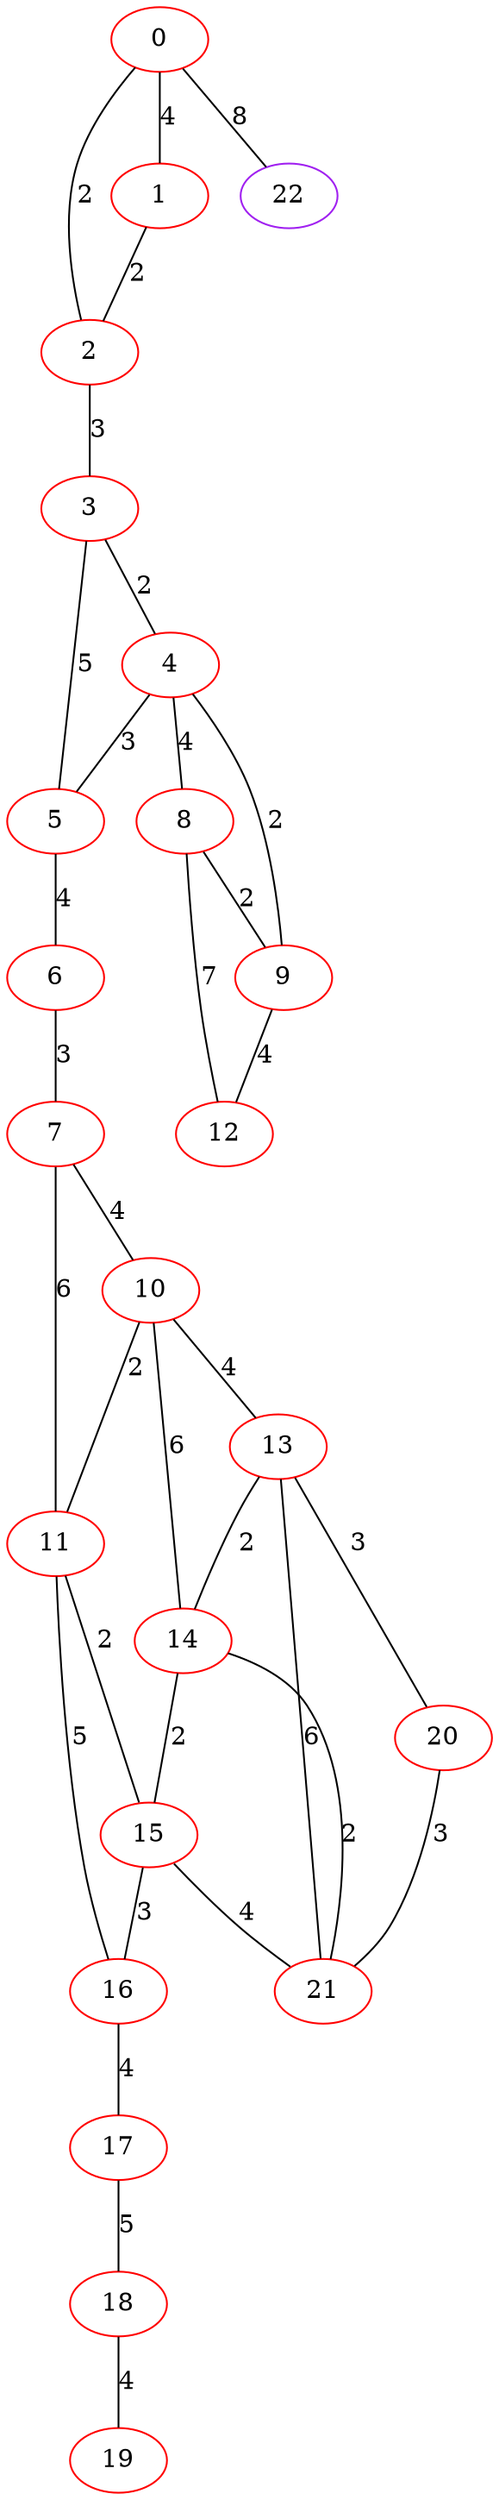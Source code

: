 graph "" {
0 [color=red, weight=1];
1 [color=red, weight=1];
2 [color=red, weight=1];
3 [color=red, weight=1];
4 [color=red, weight=1];
5 [color=red, weight=1];
6 [color=red, weight=1];
7 [color=red, weight=1];
8 [color=red, weight=1];
9 [color=red, weight=1];
10 [color=red, weight=1];
11 [color=red, weight=1];
12 [color=red, weight=1];
13 [color=red, weight=1];
14 [color=red, weight=1];
15 [color=red, weight=1];
16 [color=red, weight=1];
17 [color=red, weight=1];
18 [color=red, weight=1];
19 [color=red, weight=1];
20 [color=red, weight=1];
21 [color=red, weight=1];
22 [color=purple, weight=4];
0 -- 1  [key=0, label=4];
0 -- 2  [key=0, label=2];
0 -- 22  [key=0, label=8];
1 -- 2  [key=0, label=2];
2 -- 3  [key=0, label=3];
3 -- 4  [key=0, label=2];
3 -- 5  [key=0, label=5];
4 -- 8  [key=0, label=4];
4 -- 9  [key=0, label=2];
4 -- 5  [key=0, label=3];
5 -- 6  [key=0, label=4];
6 -- 7  [key=0, label=3];
7 -- 10  [key=0, label=4];
7 -- 11  [key=0, label=6];
8 -- 9  [key=0, label=2];
8 -- 12  [key=0, label=7];
9 -- 12  [key=0, label=4];
10 -- 11  [key=0, label=2];
10 -- 13  [key=0, label=4];
10 -- 14  [key=0, label=6];
11 -- 16  [key=0, label=5];
11 -- 15  [key=0, label=2];
13 -- 20  [key=0, label=3];
13 -- 21  [key=0, label=6];
13 -- 14  [key=0, label=2];
14 -- 21  [key=0, label=2];
14 -- 15  [key=0, label=2];
15 -- 16  [key=0, label=3];
15 -- 21  [key=0, label=4];
16 -- 17  [key=0, label=4];
17 -- 18  [key=0, label=5];
18 -- 19  [key=0, label=4];
20 -- 21  [key=0, label=3];
}
